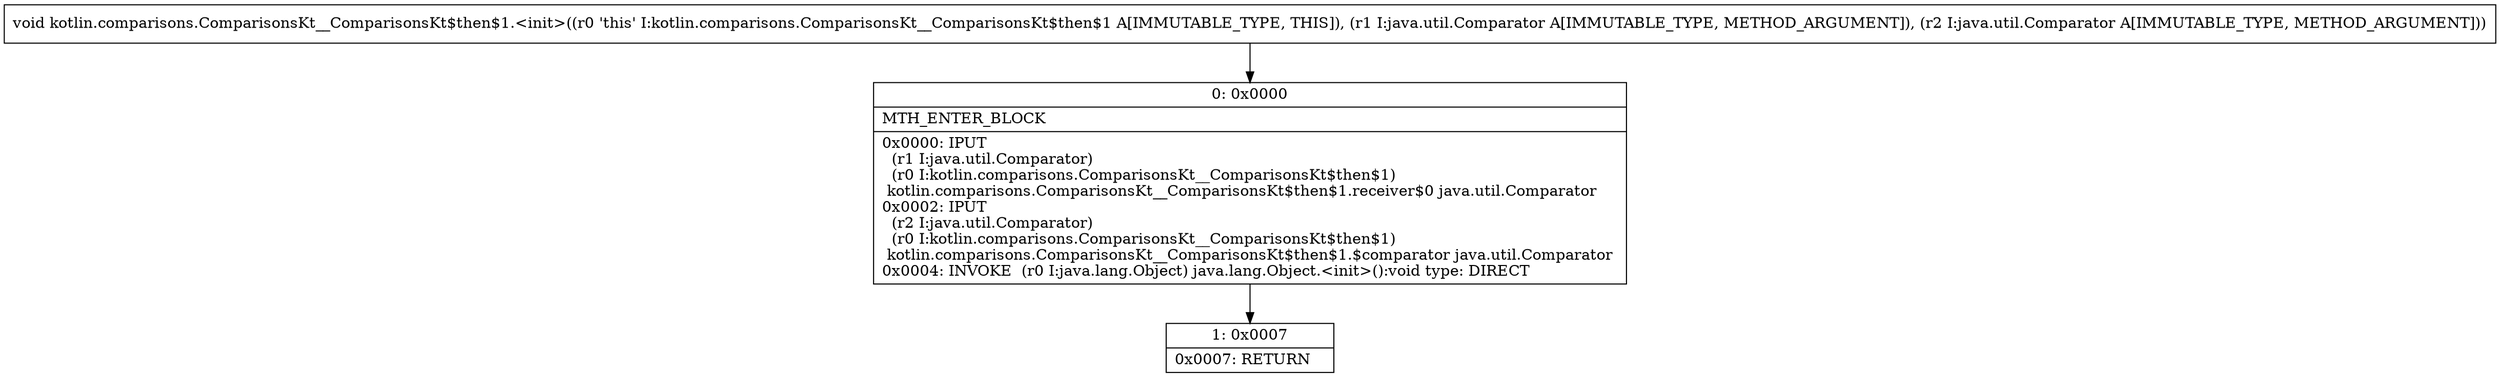 digraph "CFG forkotlin.comparisons.ComparisonsKt__ComparisonsKt$then$1.\<init\>(Ljava\/util\/Comparator;Ljava\/util\/Comparator;)V" {
Node_0 [shape=record,label="{0\:\ 0x0000|MTH_ENTER_BLOCK\l|0x0000: IPUT  \l  (r1 I:java.util.Comparator)\l  (r0 I:kotlin.comparisons.ComparisonsKt__ComparisonsKt$then$1)\l kotlin.comparisons.ComparisonsKt__ComparisonsKt$then$1.receiver$0 java.util.Comparator \l0x0002: IPUT  \l  (r2 I:java.util.Comparator)\l  (r0 I:kotlin.comparisons.ComparisonsKt__ComparisonsKt$then$1)\l kotlin.comparisons.ComparisonsKt__ComparisonsKt$then$1.$comparator java.util.Comparator \l0x0004: INVOKE  (r0 I:java.lang.Object) java.lang.Object.\<init\>():void type: DIRECT \l}"];
Node_1 [shape=record,label="{1\:\ 0x0007|0x0007: RETURN   \l}"];
MethodNode[shape=record,label="{void kotlin.comparisons.ComparisonsKt__ComparisonsKt$then$1.\<init\>((r0 'this' I:kotlin.comparisons.ComparisonsKt__ComparisonsKt$then$1 A[IMMUTABLE_TYPE, THIS]), (r1 I:java.util.Comparator A[IMMUTABLE_TYPE, METHOD_ARGUMENT]), (r2 I:java.util.Comparator A[IMMUTABLE_TYPE, METHOD_ARGUMENT])) }"];
MethodNode -> Node_0;
Node_0 -> Node_1;
}

